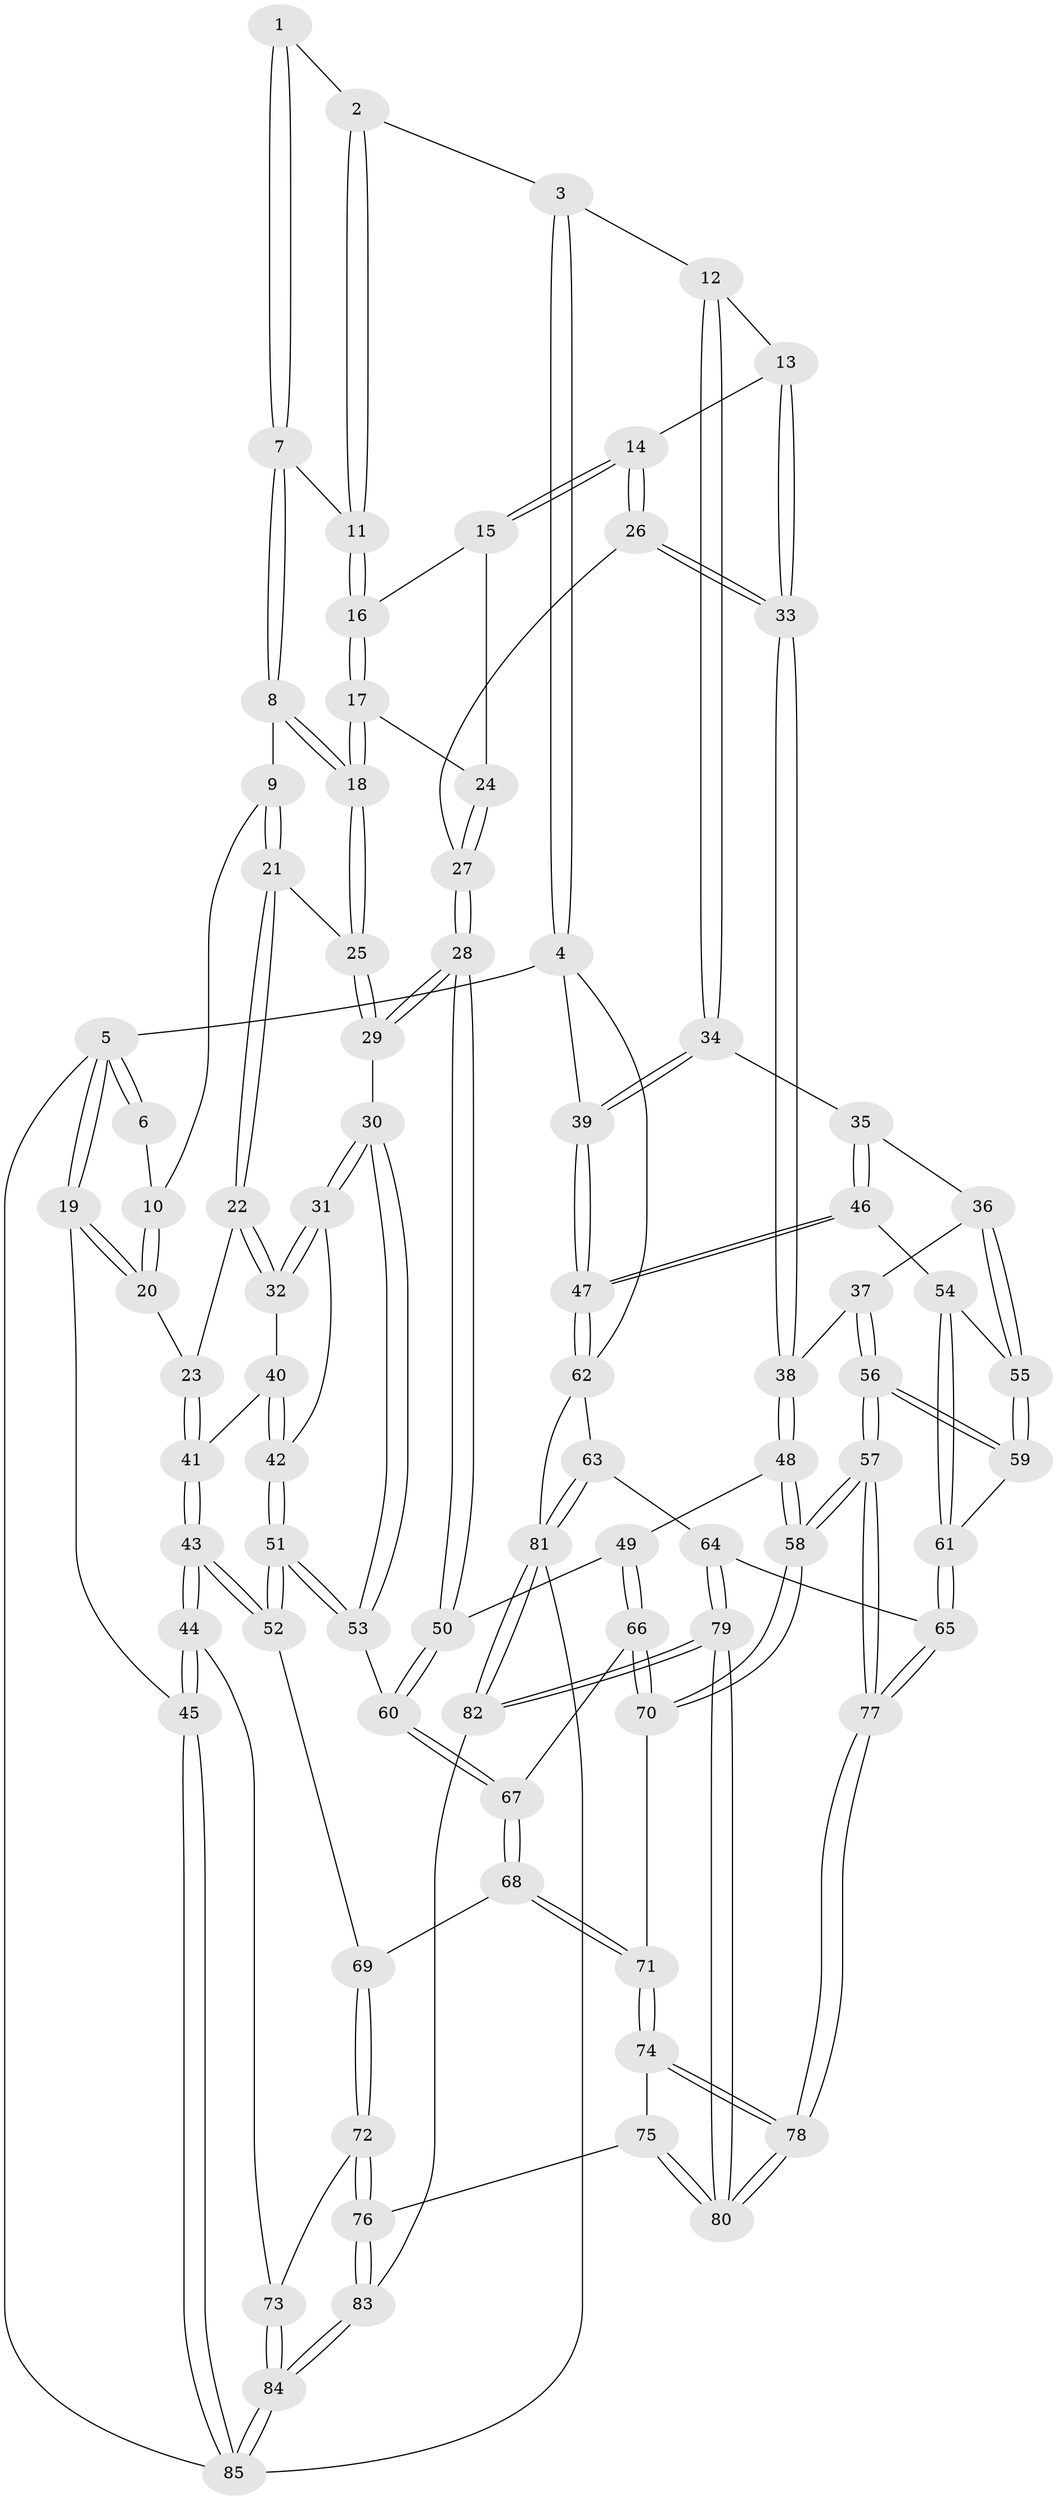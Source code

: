 // Generated by graph-tools (version 1.1) at 2025/01/03/09/25 05:01:51]
// undirected, 85 vertices, 209 edges
graph export_dot {
graph [start="1"]
  node [color=gray90,style=filled];
  1 [pos="+0.325586522705044+0"];
  2 [pos="+0.6371608608022968+0"];
  3 [pos="+0.759855259479236+0"];
  4 [pos="+1+0"];
  5 [pos="+0+0"];
  6 [pos="+0.1261512023649775+0"];
  7 [pos="+0.31986885358101835+0.12142527929360421"];
  8 [pos="+0.3019456816964253+0.24937346119996923"];
  9 [pos="+0.14351369881509135+0.24467171334061288"];
  10 [pos="+0.11463731962608291+0.23657810247887887"];
  11 [pos="+0.5646379677935328+0.1950394443288648"];
  12 [pos="+0.760369414617021+0.3494149639613344"];
  13 [pos="+0.757435719809684+0.3487929966676449"];
  14 [pos="+0.6526189617471012+0.31939881786183993"];
  15 [pos="+0.6060673636527708+0.28336738420393254"];
  16 [pos="+0.5634144964538452+0.2030212036529592"];
  17 [pos="+0.36365235929343687+0.2868887616355541"];
  18 [pos="+0.3307997174924005+0.29026191243474053"];
  19 [pos="+0+0.3208720076048617"];
  20 [pos="+0+0.32422029061136326"];
  21 [pos="+0.16168869874914465+0.4204745220673774"];
  22 [pos="+0.15208880977202782+0.4315691017596314"];
  23 [pos="+0.040016866456027284+0.4185606869042736"];
  24 [pos="+0.5093907868532709+0.3622948748079838"];
  25 [pos="+0.32534723487343936+0.3433618910269339"];
  26 [pos="+0.5383892048185177+0.48488977139821715"];
  27 [pos="+0.5102271010531033+0.4778575381391763"];
  28 [pos="+0.37680382872750756+0.5071345298343648"];
  29 [pos="+0.3680965456483597+0.503778938287904"];
  30 [pos="+0.34926094680797726+0.5154694139291969"];
  31 [pos="+0.27641985418803844+0.509519880513202"];
  32 [pos="+0.17541537830701676+0.4858410300258885"];
  33 [pos="+0.5541714190473491+0.49743440323073745"];
  34 [pos="+0.7620002827445902+0.35073395510211897"];
  35 [pos="+0.7901214913152946+0.4303677004238469"];
  36 [pos="+0.6169638030037089+0.5342651160784284"];
  37 [pos="+0.6118841016106857+0.5338029836162459"];
  38 [pos="+0.5851690165473826+0.5276143543645071"];
  39 [pos="+1+0"];
  40 [pos="+0.152691657395807+0.5285587014464173"];
  41 [pos="+0.08658781693907996+0.5450690179953557"];
  42 [pos="+0.1753379511284107+0.5773650142265582"];
  43 [pos="+0+0.7118066990868008"];
  44 [pos="+0+0.7793237085326417"];
  45 [pos="+0+0.7840418900685548"];
  46 [pos="+0.8569608421155306+0.49964444271583874"];
  47 [pos="+1+0.5533125397670784"];
  48 [pos="+0.5154552250409531+0.6901414994482763"];
  49 [pos="+0.4820773279955602+0.6719202576338731"];
  50 [pos="+0.4366695617105766+0.6305135332721103"];
  51 [pos="+0.1897188113482705+0.6697959930743589"];
  52 [pos="+0.16575303847558806+0.695986067033062"];
  53 [pos="+0.2722836865961599+0.6323379325771885"];
  54 [pos="+0.7792784511470306+0.6070327598630533"];
  55 [pos="+0.6839439671233927+0.6133778691838223"];
  56 [pos="+0.6096441192728734+0.757767098700896"];
  57 [pos="+0.5820810427513287+0.7856048508406019"];
  58 [pos="+0.5722786931827453+0.776698451793985"];
  59 [pos="+0.612520578225075+0.7553525521846601"];
  60 [pos="+0.3416114130943709+0.7097458142915964"];
  61 [pos="+0.78328119654638+0.6998154791996231"];
  62 [pos="+1+0.7439969764215457"];
  63 [pos="+0.9695395222791334+0.8102125287077704"];
  64 [pos="+0.8935787600259697+0.8089827760933268"];
  65 [pos="+0.8875137084276166+0.8066035391578323"];
  66 [pos="+0.3593080048798853+0.75622321359642"];
  67 [pos="+0.3444326233402739+0.7305073183452435"];
  68 [pos="+0.22786920228157792+0.7534311494572982"];
  69 [pos="+0.20410465664944838+0.7470839045272042"];
  70 [pos="+0.3635400893469891+0.7795374727831923"];
  71 [pos="+0.3417230163870421+0.8300165323155482"];
  72 [pos="+0.2132401942422954+0.9047433972357071"];
  73 [pos="+0.1426637463523629+0.9021386411592033"];
  74 [pos="+0.33975222541101574+0.8942922543727092"];
  75 [pos="+0.278679340882489+0.9450483206468081"];
  76 [pos="+0.2767205701182503+0.9465080956412676"];
  77 [pos="+0.5926395350255776+0.8534349477876959"];
  78 [pos="+0.579279748093385+0.917812045529739"];
  79 [pos="+0.6394496748529764+1"];
  80 [pos="+0.6221314736844372+1"];
  81 [pos="+0.8004214934449713+1"];
  82 [pos="+0.6465281097143359+1"];
  83 [pos="+0.26192082794292554+1"];
  84 [pos="+0.004718232801591913+1"];
  85 [pos="+0+1"];
  1 -- 2;
  1 -- 7;
  1 -- 7;
  2 -- 3;
  2 -- 11;
  2 -- 11;
  3 -- 4;
  3 -- 4;
  3 -- 12;
  4 -- 5;
  4 -- 39;
  4 -- 62;
  5 -- 6;
  5 -- 6;
  5 -- 19;
  5 -- 19;
  5 -- 85;
  6 -- 10;
  7 -- 8;
  7 -- 8;
  7 -- 11;
  8 -- 9;
  8 -- 18;
  8 -- 18;
  9 -- 10;
  9 -- 21;
  9 -- 21;
  10 -- 20;
  10 -- 20;
  11 -- 16;
  11 -- 16;
  12 -- 13;
  12 -- 34;
  12 -- 34;
  13 -- 14;
  13 -- 33;
  13 -- 33;
  14 -- 15;
  14 -- 15;
  14 -- 26;
  14 -- 26;
  15 -- 16;
  15 -- 24;
  16 -- 17;
  16 -- 17;
  17 -- 18;
  17 -- 18;
  17 -- 24;
  18 -- 25;
  18 -- 25;
  19 -- 20;
  19 -- 20;
  19 -- 45;
  20 -- 23;
  21 -- 22;
  21 -- 22;
  21 -- 25;
  22 -- 23;
  22 -- 32;
  22 -- 32;
  23 -- 41;
  23 -- 41;
  24 -- 27;
  24 -- 27;
  25 -- 29;
  25 -- 29;
  26 -- 27;
  26 -- 33;
  26 -- 33;
  27 -- 28;
  27 -- 28;
  28 -- 29;
  28 -- 29;
  28 -- 50;
  28 -- 50;
  29 -- 30;
  30 -- 31;
  30 -- 31;
  30 -- 53;
  30 -- 53;
  31 -- 32;
  31 -- 32;
  31 -- 42;
  32 -- 40;
  33 -- 38;
  33 -- 38;
  34 -- 35;
  34 -- 39;
  34 -- 39;
  35 -- 36;
  35 -- 46;
  35 -- 46;
  36 -- 37;
  36 -- 55;
  36 -- 55;
  37 -- 38;
  37 -- 56;
  37 -- 56;
  38 -- 48;
  38 -- 48;
  39 -- 47;
  39 -- 47;
  40 -- 41;
  40 -- 42;
  40 -- 42;
  41 -- 43;
  41 -- 43;
  42 -- 51;
  42 -- 51;
  43 -- 44;
  43 -- 44;
  43 -- 52;
  43 -- 52;
  44 -- 45;
  44 -- 45;
  44 -- 73;
  45 -- 85;
  45 -- 85;
  46 -- 47;
  46 -- 47;
  46 -- 54;
  47 -- 62;
  47 -- 62;
  48 -- 49;
  48 -- 58;
  48 -- 58;
  49 -- 50;
  49 -- 66;
  49 -- 66;
  50 -- 60;
  50 -- 60;
  51 -- 52;
  51 -- 52;
  51 -- 53;
  51 -- 53;
  52 -- 69;
  53 -- 60;
  54 -- 55;
  54 -- 61;
  54 -- 61;
  55 -- 59;
  55 -- 59;
  56 -- 57;
  56 -- 57;
  56 -- 59;
  56 -- 59;
  57 -- 58;
  57 -- 58;
  57 -- 77;
  57 -- 77;
  58 -- 70;
  58 -- 70;
  59 -- 61;
  60 -- 67;
  60 -- 67;
  61 -- 65;
  61 -- 65;
  62 -- 63;
  62 -- 81;
  63 -- 64;
  63 -- 81;
  63 -- 81;
  64 -- 65;
  64 -- 79;
  64 -- 79;
  65 -- 77;
  65 -- 77;
  66 -- 67;
  66 -- 70;
  66 -- 70;
  67 -- 68;
  67 -- 68;
  68 -- 69;
  68 -- 71;
  68 -- 71;
  69 -- 72;
  69 -- 72;
  70 -- 71;
  71 -- 74;
  71 -- 74;
  72 -- 73;
  72 -- 76;
  72 -- 76;
  73 -- 84;
  73 -- 84;
  74 -- 75;
  74 -- 78;
  74 -- 78;
  75 -- 76;
  75 -- 80;
  75 -- 80;
  76 -- 83;
  76 -- 83;
  77 -- 78;
  77 -- 78;
  78 -- 80;
  78 -- 80;
  79 -- 80;
  79 -- 80;
  79 -- 82;
  79 -- 82;
  81 -- 82;
  81 -- 82;
  81 -- 85;
  82 -- 83;
  83 -- 84;
  83 -- 84;
  84 -- 85;
  84 -- 85;
}
